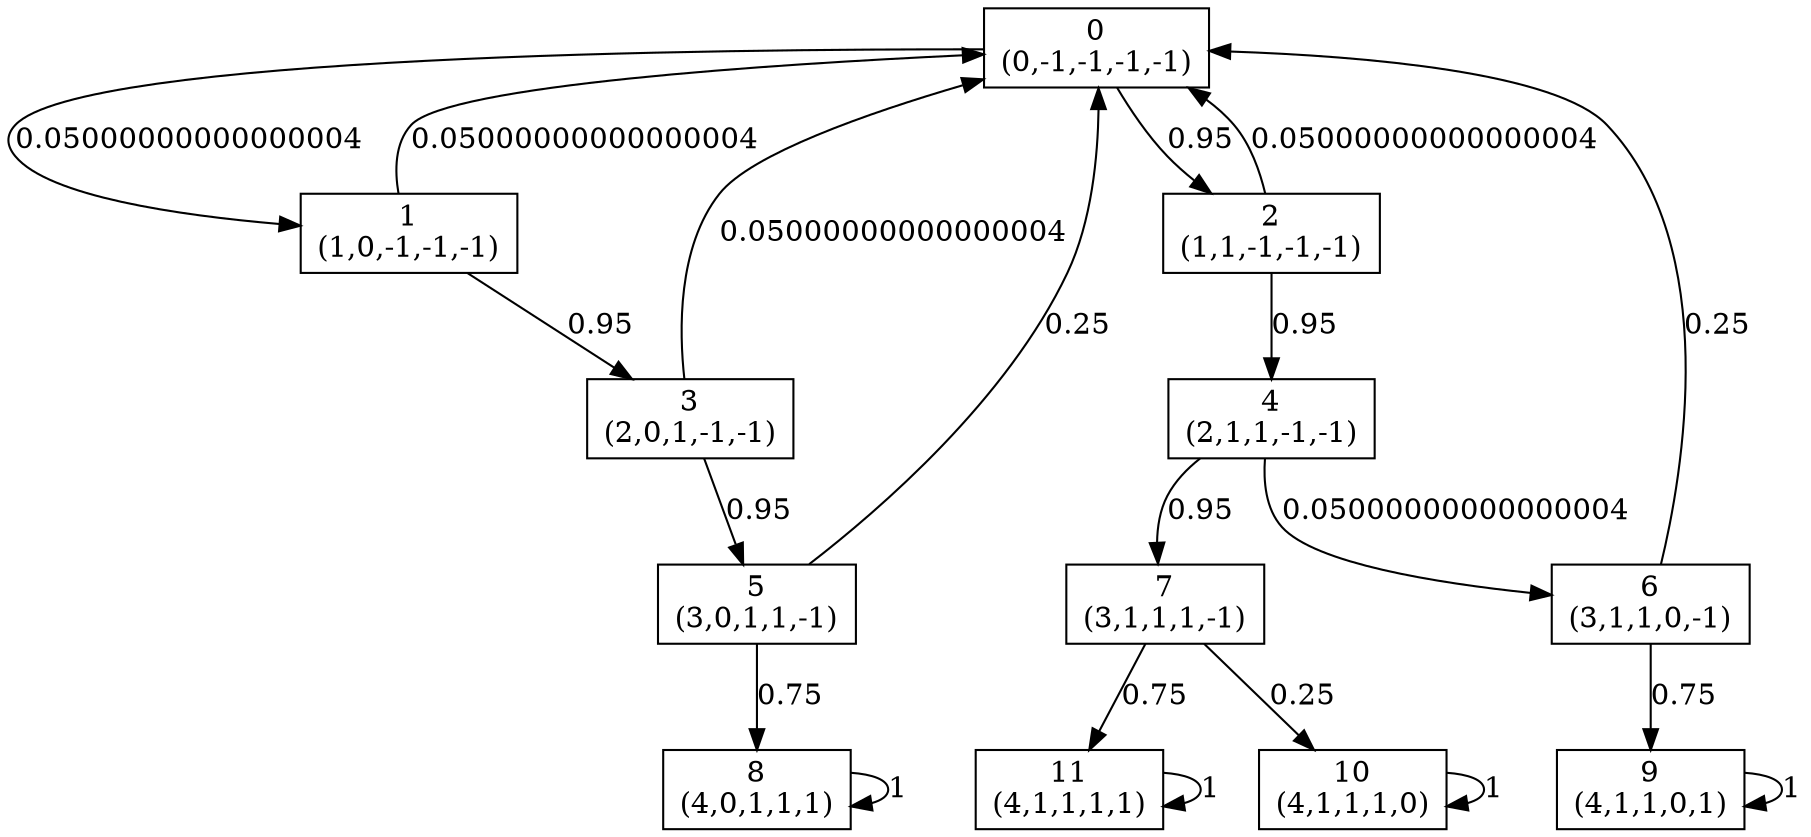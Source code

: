digraph P {
node [shape=box];
0 -> 1 [ label="0.05000000000000004" ];
0 -> 2 [ label="0.95" ];
1 -> 0 [ label="0.05000000000000004" ];
1 -> 3 [ label="0.95" ];
2 -> 0 [ label="0.05000000000000004" ];
2 -> 4 [ label="0.95" ];
3 -> 0 [ label="0.05000000000000004" ];
3 -> 5 [ label="0.95" ];
4 -> 6 [ label="0.05000000000000004" ];
4 -> 7 [ label="0.95" ];
5 -> 0 [ label="0.25" ];
5 -> 8 [ label="0.75" ];
6 -> 0 [ label="0.25" ];
6 -> 9 [ label="0.75" ];
7 -> 10 [ label="0.25" ];
7 -> 11 [ label="0.75" ];
8 -> 8 [ label="1" ];
9 -> 9 [ label="1" ];
10 -> 10 [ label="1" ];
11 -> 11 [ label="1" ];
0 [label="0\n(0,-1,-1,-1,-1)"];
1 [label="1\n(1,0,-1,-1,-1)"];
2 [label="2\n(1,1,-1,-1,-1)"];
3 [label="3\n(2,0,1,-1,-1)"];
4 [label="4\n(2,1,1,-1,-1)"];
5 [label="5\n(3,0,1,1,-1)"];
6 [label="6\n(3,1,1,0,-1)"];
7 [label="7\n(3,1,1,1,-1)"];
8 [label="8\n(4,0,1,1,1)"];
9 [label="9\n(4,1,1,0,1)"];
10 [label="10\n(4,1,1,1,0)"];
11 [label="11\n(4,1,1,1,1)"];
}
